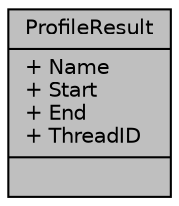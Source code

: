 digraph "ProfileResult"
{
 // LATEX_PDF_SIZE
  edge [fontname="Helvetica",fontsize="10",labelfontname="Helvetica",labelfontsize="10"];
  node [fontname="Helvetica",fontsize="10",shape=record];
  Node1 [label="{ProfileResult\n|+ Name\l+ Start\l+ End\l+ ThreadID\l|}",height=0.2,width=0.4,color="black", fillcolor="grey75", style="filled", fontcolor="black",tooltip=" "];
}
